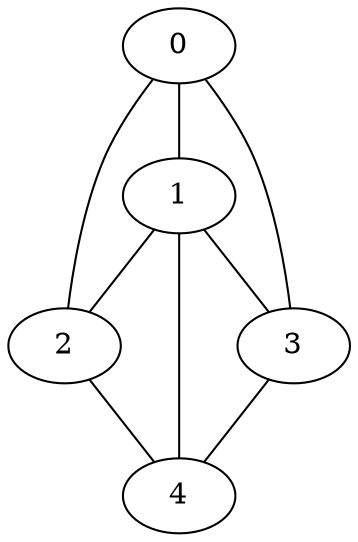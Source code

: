 graph ugraph { // 5
n0--n1 // 0 1
n0--n2 // 0 2
n0--n3 // 0 3
n1--n2 // 1 2
n1--n3 // 1 3
n1--n4 // 1 4
n2--n4 // 2 4
n3--n4 // 3 4
n0 [label="0"]
n1 [label="1"]
n2 [label="2"]
n3 [label="3"]
n4 [label="4"]
}